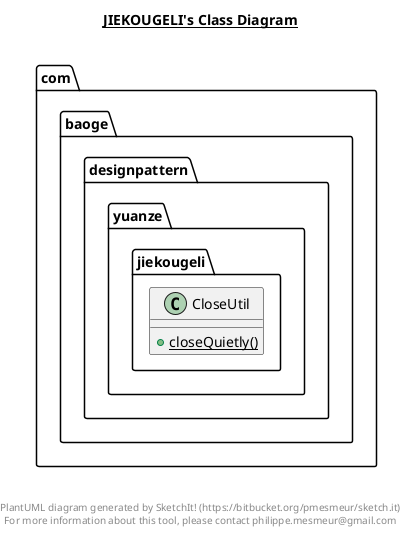 @startuml

title __JIEKOUGELI's Class Diagram__\n

  namespace com.baoge.designpattern {
    namespace yuanze.jiekougeli {
      class com.baoge.designpattern.yuanze.jiekougeli.CloseUtil {
          {static} + closeQuietly()
      }
    }
  }
  



right footer


PlantUML diagram generated by SketchIt! (https://bitbucket.org/pmesmeur/sketch.it)
For more information about this tool, please contact philippe.mesmeur@gmail.com
endfooter

@enduml
